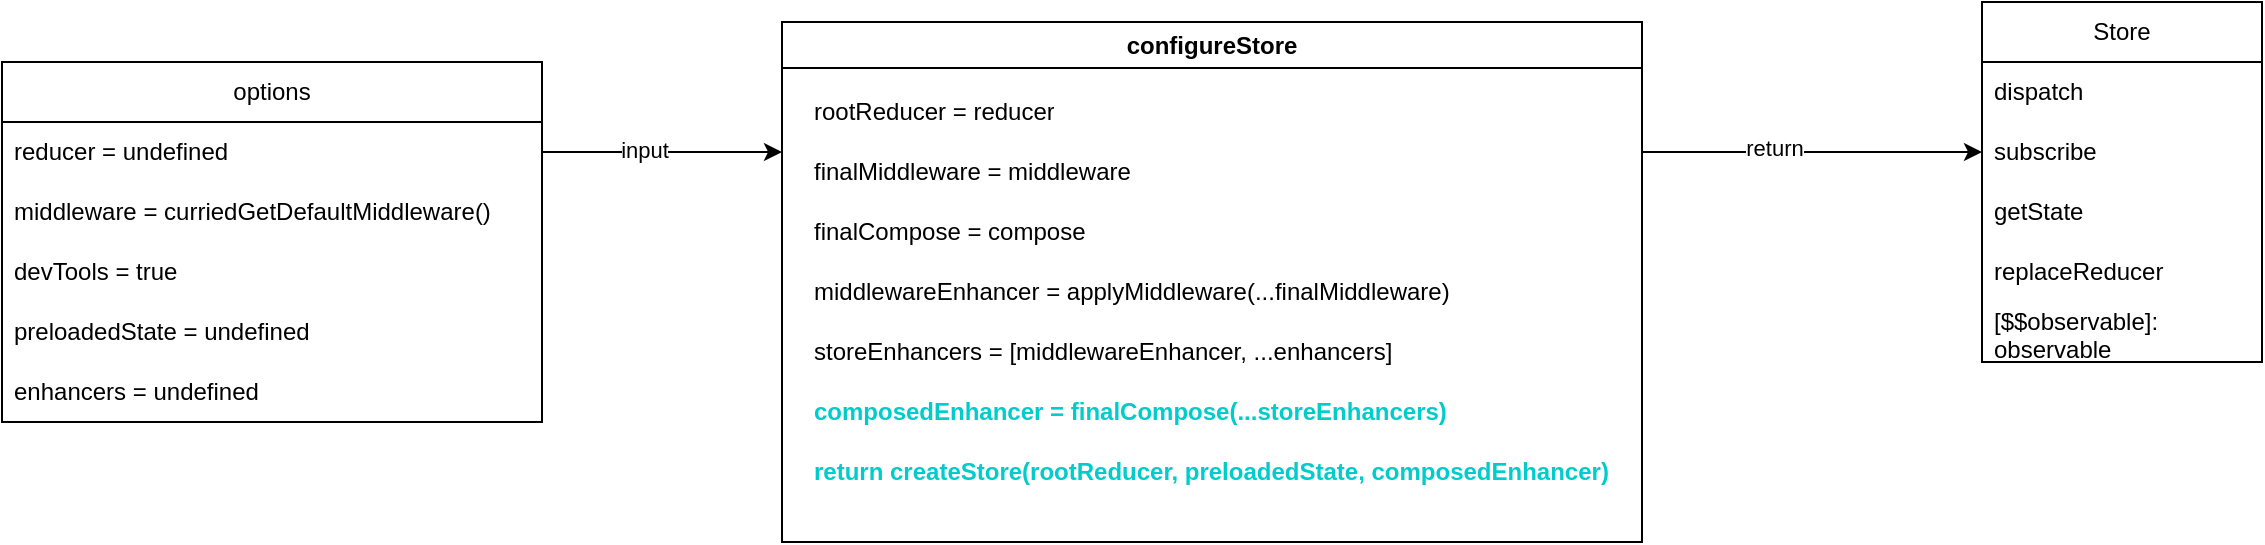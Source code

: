 <mxfile version="20.8.13" type="github">
  <diagram name="第 1 页" id="JyYJX1NwJt58JJ4KXKoo">
    <mxGraphModel dx="1640" dy="1154" grid="1" gridSize="10" guides="1" tooltips="1" connect="1" arrows="1" fold="1" page="1" pageScale="1" pageWidth="827" pageHeight="1169" math="0" shadow="0">
      <root>
        <mxCell id="0" />
        <mxCell id="1" parent="0" />
        <mxCell id="0FBHHGeyllPyC6WSmBb_-1" value="configureStore" style="swimlane;whiteSpace=wrap;html=1;strokeColor=default;" vertex="1" parent="1">
          <mxGeometry x="190" y="430" width="430" height="260" as="geometry" />
        </mxCell>
        <mxCell id="0FBHHGeyllPyC6WSmBb_-3" value="finalMiddleware = middleware" style="text;strokeColor=none;fillColor=none;align=left;verticalAlign=middle;spacingLeft=4;spacingRight=4;overflow=hidden;points=[[0,0.5],[1,0.5]];portConstraint=eastwest;rotatable=0;whiteSpace=wrap;html=1;" vertex="1" parent="0FBHHGeyllPyC6WSmBb_-1">
          <mxGeometry x="10" y="60" width="350" height="30" as="geometry" />
        </mxCell>
        <mxCell id="0FBHHGeyllPyC6WSmBb_-4" value="finalCompose = compose" style="text;strokeColor=none;fillColor=none;align=left;verticalAlign=middle;spacingLeft=4;spacingRight=4;overflow=hidden;points=[[0,0.5],[1,0.5]];portConstraint=eastwest;rotatable=0;whiteSpace=wrap;html=1;" vertex="1" parent="0FBHHGeyllPyC6WSmBb_-1">
          <mxGeometry x="10" y="90" width="290" height="30" as="geometry" />
        </mxCell>
        <mxCell id="0FBHHGeyllPyC6WSmBb_-5" value="middlewareEnhancer = applyMiddleware(...finalMiddleware)" style="text;strokeColor=none;fillColor=none;align=left;verticalAlign=middle;spacingLeft=4;spacingRight=4;overflow=hidden;points=[[0,0.5],[1,0.5]];portConstraint=eastwest;rotatable=0;whiteSpace=wrap;html=1;" vertex="1" parent="0FBHHGeyllPyC6WSmBb_-1">
          <mxGeometry x="10" y="120" width="340" height="30" as="geometry" />
        </mxCell>
        <mxCell id="0FBHHGeyllPyC6WSmBb_-6" value="storeEnhancers = [middlewareEnhancer, ...enhancers]" style="text;strokeColor=none;fillColor=none;align=left;verticalAlign=middle;spacingLeft=4;spacingRight=4;overflow=hidden;points=[[0,0.5],[1,0.5]];portConstraint=eastwest;rotatable=0;whiteSpace=wrap;html=1;" vertex="1" parent="0FBHHGeyllPyC6WSmBb_-1">
          <mxGeometry x="10" y="150" width="330" height="30" as="geometry" />
        </mxCell>
        <mxCell id="0FBHHGeyllPyC6WSmBb_-7" value="composedEnhancer = finalCompose(...storeEnhancers)" style="text;strokeColor=none;fillColor=none;align=left;verticalAlign=middle;spacingLeft=4;spacingRight=4;overflow=hidden;points=[[0,0.5],[1,0.5]];portConstraint=eastwest;rotatable=0;whiteSpace=wrap;html=1;fontColor=#00CCCC;fontStyle=1" vertex="1" parent="0FBHHGeyllPyC6WSmBb_-1">
          <mxGeometry x="10" y="180" width="340" height="30" as="geometry" />
        </mxCell>
        <mxCell id="0FBHHGeyllPyC6WSmBb_-16" value="rootReducer = reducer" style="text;strokeColor=none;fillColor=none;align=left;verticalAlign=middle;spacingLeft=4;spacingRight=4;overflow=hidden;points=[[0,0.5],[1,0.5]];portConstraint=eastwest;rotatable=0;whiteSpace=wrap;html=1;" vertex="1" parent="0FBHHGeyllPyC6WSmBb_-1">
          <mxGeometry x="10" y="30" width="350" height="30" as="geometry" />
        </mxCell>
        <mxCell id="0FBHHGeyllPyC6WSmBb_-17" value="return createStore(rootReducer, preloadedState, composedEnhancer)" style="text;strokeColor=none;fillColor=none;align=left;verticalAlign=middle;spacingLeft=4;spacingRight=4;overflow=hidden;points=[[0,0.5],[1,0.5]];portConstraint=eastwest;rotatable=0;whiteSpace=wrap;html=1;fontColor=#00CCCC;fontStyle=1" vertex="1" parent="0FBHHGeyllPyC6WSmBb_-1">
          <mxGeometry x="10" y="210" width="420" height="30" as="geometry" />
        </mxCell>
        <mxCell id="0FBHHGeyllPyC6WSmBb_-8" value="options" style="swimlane;fontStyle=0;childLayout=stackLayout;horizontal=1;startSize=30;horizontalStack=0;resizeParent=1;resizeParentMax=0;resizeLast=0;collapsible=1;marginBottom=0;whiteSpace=wrap;html=1;" vertex="1" parent="1">
          <mxGeometry x="-200" y="450" width="270" height="180" as="geometry">
            <mxRectangle x="420" y="400" width="60" height="30" as="alternateBounds" />
          </mxGeometry>
        </mxCell>
        <mxCell id="0FBHHGeyllPyC6WSmBb_-9" value="reducer = undefined" style="text;strokeColor=none;fillColor=none;align=left;verticalAlign=middle;spacingLeft=4;spacingRight=4;overflow=hidden;points=[[0,0.5],[1,0.5]];portConstraint=eastwest;rotatable=0;whiteSpace=wrap;html=1;" vertex="1" parent="0FBHHGeyllPyC6WSmBb_-8">
          <mxGeometry y="30" width="270" height="30" as="geometry" />
        </mxCell>
        <mxCell id="0FBHHGeyllPyC6WSmBb_-18" value="middleware = curriedGetDefaultMiddleware()" style="text;strokeColor=none;fillColor=none;align=left;verticalAlign=middle;spacingLeft=4;spacingRight=4;overflow=hidden;points=[[0,0.5],[1,0.5]];portConstraint=eastwest;rotatable=0;whiteSpace=wrap;html=1;" vertex="1" parent="0FBHHGeyllPyC6WSmBb_-8">
          <mxGeometry y="60" width="270" height="30" as="geometry" />
        </mxCell>
        <mxCell id="0FBHHGeyllPyC6WSmBb_-19" value="devTools = true" style="text;strokeColor=none;fillColor=none;align=left;verticalAlign=middle;spacingLeft=4;spacingRight=4;overflow=hidden;points=[[0,0.5],[1,0.5]];portConstraint=eastwest;rotatable=0;whiteSpace=wrap;html=1;" vertex="1" parent="0FBHHGeyllPyC6WSmBb_-8">
          <mxGeometry y="90" width="270" height="30" as="geometry" />
        </mxCell>
        <mxCell id="0FBHHGeyllPyC6WSmBb_-20" value="preloadedState = undefined" style="text;strokeColor=none;fillColor=none;align=left;verticalAlign=middle;spacingLeft=4;spacingRight=4;overflow=hidden;points=[[0,0.5],[1,0.5]];portConstraint=eastwest;rotatable=0;whiteSpace=wrap;html=1;" vertex="1" parent="0FBHHGeyllPyC6WSmBb_-8">
          <mxGeometry y="120" width="270" height="30" as="geometry" />
        </mxCell>
        <mxCell id="0FBHHGeyllPyC6WSmBb_-21" value="enhancers = undefined" style="text;strokeColor=none;fillColor=none;align=left;verticalAlign=middle;spacingLeft=4;spacingRight=4;overflow=hidden;points=[[0,0.5],[1,0.5]];portConstraint=eastwest;rotatable=0;whiteSpace=wrap;html=1;" vertex="1" parent="0FBHHGeyllPyC6WSmBb_-8">
          <mxGeometry y="150" width="270" height="30" as="geometry" />
        </mxCell>
        <mxCell id="0FBHHGeyllPyC6WSmBb_-12" value="" style="endArrow=classic;html=1;rounded=0;exitX=1;exitY=0.5;exitDx=0;exitDy=0;entryX=0;entryY=0.25;entryDx=0;entryDy=0;" edge="1" parent="1" source="0FBHHGeyllPyC6WSmBb_-9" target="0FBHHGeyllPyC6WSmBb_-1">
          <mxGeometry width="50" height="50" relative="1" as="geometry">
            <mxPoint x="130" y="390" as="sourcePoint" />
            <mxPoint x="181.68" y="470.66" as="targetPoint" />
          </mxGeometry>
        </mxCell>
        <mxCell id="0FBHHGeyllPyC6WSmBb_-13" value="input" style="edgeLabel;html=1;align=center;verticalAlign=middle;resizable=0;points=[];" vertex="1" connectable="0" parent="0FBHHGeyllPyC6WSmBb_-12">
          <mxGeometry x="-0.286" y="-1" relative="1" as="geometry">
            <mxPoint x="8" y="-2" as="offset" />
          </mxGeometry>
        </mxCell>
        <mxCell id="0FBHHGeyllPyC6WSmBb_-14" value="" style="edgeStyle=orthogonalEdgeStyle;rounded=0;orthogonalLoop=1;jettySize=auto;html=1;exitX=1;exitY=0.25;exitDx=0;exitDy=0;" edge="1" parent="1" source="0FBHHGeyllPyC6WSmBb_-1" target="0FBHHGeyllPyC6WSmBb_-24">
          <mxGeometry relative="1" as="geometry">
            <mxPoint x="590" y="162.5" as="sourcePoint" />
            <mxPoint x="780" y="495" as="targetPoint" />
          </mxGeometry>
        </mxCell>
        <mxCell id="0FBHHGeyllPyC6WSmBb_-15" value="return" style="edgeLabel;html=1;align=center;verticalAlign=middle;resizable=0;points=[];" vertex="1" connectable="0" parent="0FBHHGeyllPyC6WSmBb_-14">
          <mxGeometry x="-0.283" relative="1" as="geometry">
            <mxPoint x="5" y="-2" as="offset" />
          </mxGeometry>
        </mxCell>
        <mxCell id="0FBHHGeyllPyC6WSmBb_-22" value="Store" style="swimlane;fontStyle=0;childLayout=stackLayout;horizontal=1;startSize=30;horizontalStack=0;resizeParent=1;resizeParentMax=0;resizeLast=0;collapsible=1;marginBottom=0;whiteSpace=wrap;html=1;" vertex="1" parent="1">
          <mxGeometry x="790" y="420" width="140" height="180" as="geometry">
            <mxRectangle x="420" y="400" width="60" height="30" as="alternateBounds" />
          </mxGeometry>
        </mxCell>
        <mxCell id="0FBHHGeyllPyC6WSmBb_-23" value="dispatch" style="text;strokeColor=none;fillColor=none;align=left;verticalAlign=middle;spacingLeft=4;spacingRight=4;overflow=hidden;points=[[0,0.5],[1,0.5]];portConstraint=eastwest;rotatable=0;whiteSpace=wrap;html=1;" vertex="1" parent="0FBHHGeyllPyC6WSmBb_-22">
          <mxGeometry y="30" width="140" height="30" as="geometry" />
        </mxCell>
        <mxCell id="0FBHHGeyllPyC6WSmBb_-24" value="subscribe" style="text;strokeColor=none;fillColor=none;align=left;verticalAlign=middle;spacingLeft=4;spacingRight=4;overflow=hidden;points=[[0,0.5],[1,0.5]];portConstraint=eastwest;rotatable=0;whiteSpace=wrap;html=1;" vertex="1" parent="0FBHHGeyllPyC6WSmBb_-22">
          <mxGeometry y="60" width="140" height="30" as="geometry" />
        </mxCell>
        <mxCell id="0FBHHGeyllPyC6WSmBb_-25" value="getState" style="text;strokeColor=none;fillColor=none;align=left;verticalAlign=middle;spacingLeft=4;spacingRight=4;overflow=hidden;points=[[0,0.5],[1,0.5]];portConstraint=eastwest;rotatable=0;whiteSpace=wrap;html=1;" vertex="1" parent="0FBHHGeyllPyC6WSmBb_-22">
          <mxGeometry y="90" width="140" height="30" as="geometry" />
        </mxCell>
        <mxCell id="0FBHHGeyllPyC6WSmBb_-26" value="replaceReducer" style="text;strokeColor=none;fillColor=none;align=left;verticalAlign=middle;spacingLeft=4;spacingRight=4;overflow=hidden;points=[[0,0.5],[1,0.5]];portConstraint=eastwest;rotatable=0;whiteSpace=wrap;html=1;" vertex="1" parent="0FBHHGeyllPyC6WSmBb_-22">
          <mxGeometry y="120" width="140" height="30" as="geometry" />
        </mxCell>
        <mxCell id="0FBHHGeyllPyC6WSmBb_-27" value="[$$observable]: observable" style="text;strokeColor=none;fillColor=none;align=left;verticalAlign=middle;spacingLeft=4;spacingRight=4;overflow=hidden;points=[[0,0.5],[1,0.5]];portConstraint=eastwest;rotatable=0;whiteSpace=wrap;html=1;" vertex="1" parent="0FBHHGeyllPyC6WSmBb_-22">
          <mxGeometry y="150" width="140" height="30" as="geometry" />
        </mxCell>
      </root>
    </mxGraphModel>
  </diagram>
</mxfile>
